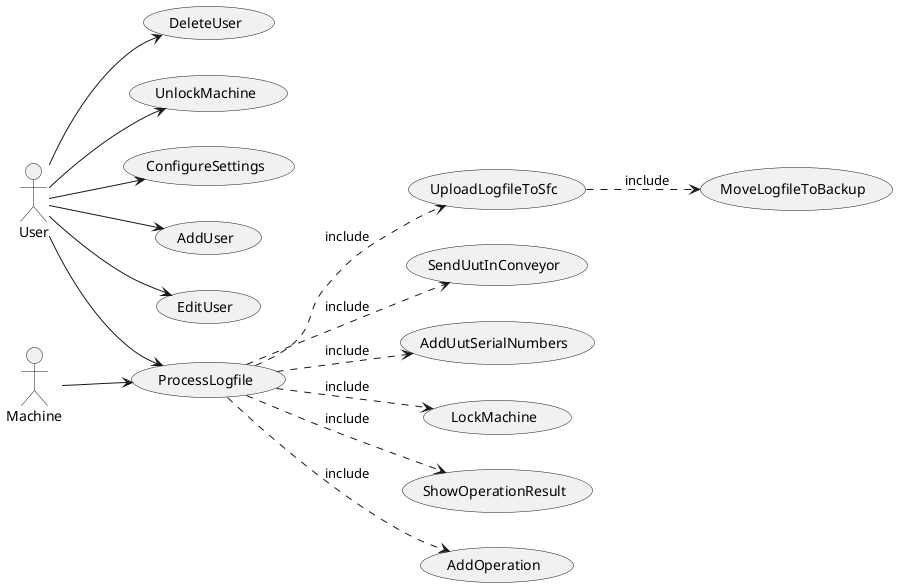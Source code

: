 @startuml Use cases
left to right direction

usecase (ProcessLogfile)
usecase (MoveLogfileToBackup)
usecase (UploadLogfileToSfc)
usecase (SendUutInConveyor)
usecase (AddUutSerialNumbers)
usecase (LockMachine)
usecase (UnlockMachine)
usecase (ShowOperationResult)
usecase (AddOperation)

:User: --> (ProcessLogfile)
:User: --> (UnlockMachine)
:User: --> (ConfigureSettings)
:User: --> (AddUser)
:User: --> (EditUser)
:User: --> (DeleteUser)

:Machine: --> (ProcessLogfile)
(ProcessLogfile) ..> (UploadLogfileToSfc) : "include"
(ProcessLogfile) ..> (SendUutInConveyor) : "include"
(ProcessLogfile) ..> (AddUutSerialNumbers) : "include"
(ProcessLogfile) ..> (LockMachine) : "include"
(ProcessLogfile) ..> (ShowOperationResult) : "include"
(ProcessLogfile) ..> (AddOperation) : "include"

(UploadLogfileToSfc) ..> (MoveLogfileToBackup) : "include"

@enduml